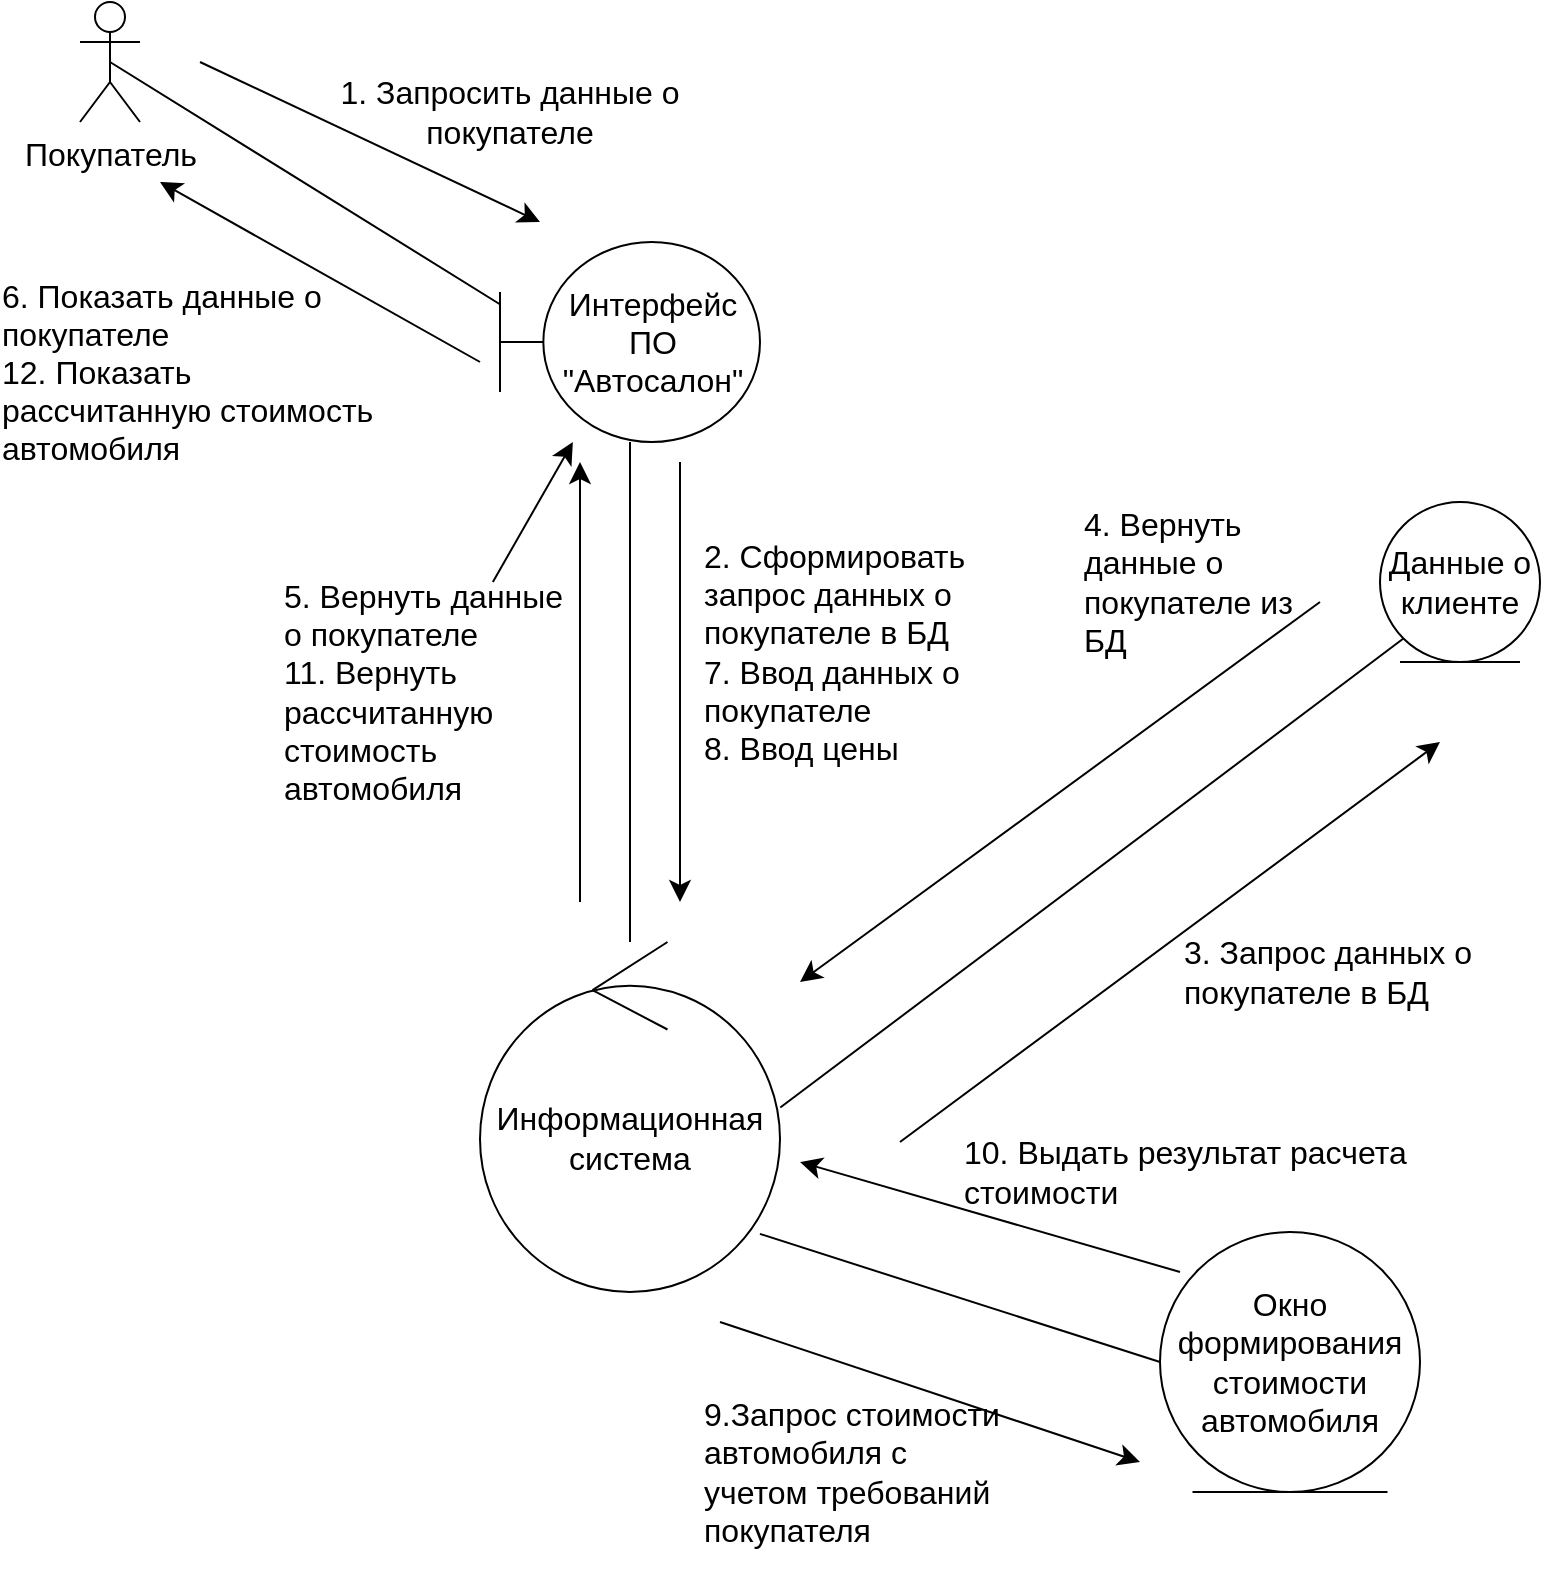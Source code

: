 <mxfile version="21.0.6" type="device"><diagram name="Страница 1" id="BSKgEl-xw70apYTrQlGU"><mxGraphModel dx="1432" dy="491" grid="1" gridSize="10" guides="1" tooltips="1" connect="1" arrows="1" fold="1" page="1" pageScale="1" pageWidth="827" pageHeight="1169" math="0" shadow="0"><root><mxCell id="0"/><mxCell id="1" parent="0"/><mxCell id="TWeIK7aoTLLiCQE-n-_X-1" value="Покупатель" style="shape=umlActor;verticalLabelPosition=bottom;verticalAlign=top;html=1;outlineConnect=0;fontSize=16;" parent="1" vertex="1"><mxGeometry x="69" y="70" width="30" height="60" as="geometry"/></mxCell><mxCell id="TWeIK7aoTLLiCQE-n-_X-4" value="Интерфейс ПО &quot;Автосалон&quot;" style="shape=umlBoundary;whiteSpace=wrap;html=1;fontSize=16;" parent="1" vertex="1"><mxGeometry x="279" y="190" width="130" height="100" as="geometry"/></mxCell><mxCell id="TWeIK7aoTLLiCQE-n-_X-5" value="Данные о клиенте" style="ellipse;shape=umlEntity;whiteSpace=wrap;html=1;fontSize=16;" parent="1" vertex="1"><mxGeometry x="719" y="320" width="80" height="80" as="geometry"/></mxCell><mxCell id="TWeIK7aoTLLiCQE-n-_X-6" value="Окно формирования стоимости автомобиля" style="ellipse;shape=umlEntity;whiteSpace=wrap;html=1;fontSize=16;" parent="1" vertex="1"><mxGeometry x="609" y="685" width="130" height="130" as="geometry"/></mxCell><mxCell id="TWeIK7aoTLLiCQE-n-_X-7" value="Информационная система" style="ellipse;shape=umlControl;whiteSpace=wrap;html=1;fontSize=16;" parent="1" vertex="1"><mxGeometry x="269" y="540" width="150" height="175" as="geometry"/></mxCell><mxCell id="TWeIK7aoTLLiCQE-n-_X-9" style="edgeStyle=none;curved=1;rounded=0;orthogonalLoop=1;jettySize=auto;html=1;fontSize=12;startSize=8;endSize=8;" parent="1" edge="1"><mxGeometry relative="1" as="geometry"><mxPoint x="369" y="300" as="sourcePoint"/><mxPoint x="369" y="520" as="targetPoint"/></mxGeometry></mxCell><mxCell id="TWeIK7aoTLLiCQE-n-_X-10" style="edgeStyle=none;curved=1;rounded=0;orthogonalLoop=1;jettySize=auto;html=1;fontSize=12;startSize=8;endSize=8;" parent="1" edge="1"><mxGeometry relative="1" as="geometry"><mxPoint x="319" y="520" as="sourcePoint"/><mxPoint x="319" y="300" as="targetPoint"/></mxGeometry></mxCell><mxCell id="TWeIK7aoTLLiCQE-n-_X-12" value="" style="endArrow=none;html=1;rounded=0;fontSize=12;startSize=8;endSize=8;curved=1;" parent="1" source="TWeIK7aoTLLiCQE-n-_X-7" target="TWeIK7aoTLLiCQE-n-_X-4" edge="1"><mxGeometry width="50" height="50" relative="1" as="geometry"><mxPoint x="279" y="450" as="sourcePoint"/><mxPoint x="359" y="300" as="targetPoint"/></mxGeometry></mxCell><mxCell id="TWeIK7aoTLLiCQE-n-_X-18" value="" style="edgeStyle=none;curved=1;rounded=0;orthogonalLoop=1;jettySize=auto;html=1;fontSize=12;startSize=8;endSize=8;" parent="1" source="TWeIK7aoTLLiCQE-n-_X-13" target="TWeIK7aoTLLiCQE-n-_X-4" edge="1"><mxGeometry relative="1" as="geometry"/></mxCell><mxCell id="TWeIK7aoTLLiCQE-n-_X-13" value="5. Вернуть данные о покупателе&lt;br&gt;11. Вернуть рассчитанную стоимость автомобиля" style="text;html=1;strokeColor=none;fillColor=none;align=left;verticalAlign=middle;whiteSpace=wrap;rounded=0;fontSize=16;" parent="1" vertex="1"><mxGeometry x="169" y="360" width="150" height="110" as="geometry"/></mxCell><mxCell id="TWeIK7aoTLLiCQE-n-_X-14" value="2. Сформировать запрос данных о покупателе в БД&lt;br&gt;7. Ввод данных о покупателе&lt;br&gt;8. Ввод цены" style="text;html=1;strokeColor=none;fillColor=none;align=left;verticalAlign=middle;whiteSpace=wrap;rounded=0;fontSize=16;" parent="1" vertex="1"><mxGeometry x="379" y="340" width="150" height="110" as="geometry"/></mxCell><mxCell id="TWeIK7aoTLLiCQE-n-_X-15" style="edgeStyle=none;curved=1;rounded=0;orthogonalLoop=1;jettySize=auto;html=1;fontSize=12;startSize=8;endSize=8;" parent="1" edge="1"><mxGeometry relative="1" as="geometry"><mxPoint x="129" y="100" as="sourcePoint"/><mxPoint x="299" y="180" as="targetPoint"/></mxGeometry></mxCell><mxCell id="TWeIK7aoTLLiCQE-n-_X-16" style="edgeStyle=none;curved=1;rounded=0;orthogonalLoop=1;jettySize=auto;html=1;fontSize=12;startSize=8;endSize=8;" parent="1" edge="1"><mxGeometry relative="1" as="geometry"><mxPoint x="269" y="250" as="sourcePoint"/><mxPoint x="109" y="160" as="targetPoint"/></mxGeometry></mxCell><mxCell id="TWeIK7aoTLLiCQE-n-_X-17" value="" style="endArrow=none;html=1;rounded=0;fontSize=12;startSize=8;endSize=8;curved=1;exitX=0.5;exitY=0.5;exitDx=0;exitDy=0;exitPerimeter=0;entryX=-0.002;entryY=0.31;entryDx=0;entryDy=0;entryPerimeter=0;" parent="1" source="TWeIK7aoTLLiCQE-n-_X-1" target="TWeIK7aoTLLiCQE-n-_X-4" edge="1"><mxGeometry width="50" height="50" relative="1" as="geometry"><mxPoint x="259" y="210" as="sourcePoint"/><mxPoint x="309" y="160" as="targetPoint"/></mxGeometry></mxCell><mxCell id="TWeIK7aoTLLiCQE-n-_X-19" value="1. Запросить данные о покупателе" style="text;html=1;strokeColor=none;fillColor=none;align=center;verticalAlign=middle;whiteSpace=wrap;rounded=0;fontSize=16;" parent="1" vertex="1"><mxGeometry x="189" y="110" width="190" height="30" as="geometry"/></mxCell><mxCell id="TWeIK7aoTLLiCQE-n-_X-20" value="&lt;div style=&quot;text-align: left;&quot;&gt;&lt;span style=&quot;background-color: initial;&quot;&gt;6. Показать данные о покупателе&lt;/span&gt;&lt;/div&gt;&lt;div style=&quot;text-align: left;&quot;&gt;&lt;span style=&quot;background-color: initial;&quot;&gt;12. Показать рассчитанную стоимость автомобиля&lt;/span&gt;&lt;/div&gt;" style="text;html=1;strokeColor=none;fillColor=none;align=center;verticalAlign=middle;whiteSpace=wrap;rounded=0;fontSize=16;" parent="1" vertex="1"><mxGeometry x="29" y="240" width="190" height="30" as="geometry"/></mxCell><mxCell id="TWeIK7aoTLLiCQE-n-_X-21" style="edgeStyle=none;curved=1;rounded=0;orthogonalLoop=1;jettySize=auto;html=1;fontSize=12;startSize=8;endSize=8;" parent="1" edge="1"><mxGeometry relative="1" as="geometry"><mxPoint x="689" y="370" as="sourcePoint"/><mxPoint x="429" y="560" as="targetPoint"/></mxGeometry></mxCell><mxCell id="TWeIK7aoTLLiCQE-n-_X-22" style="edgeStyle=none;curved=1;rounded=0;orthogonalLoop=1;jettySize=auto;html=1;fontSize=12;startSize=8;endSize=8;" parent="1" edge="1"><mxGeometry relative="1" as="geometry"><mxPoint x="479" y="640" as="sourcePoint"/><mxPoint x="749" y="440" as="targetPoint"/></mxGeometry></mxCell><mxCell id="TWeIK7aoTLLiCQE-n-_X-23" value="" style="endArrow=none;html=1;rounded=0;fontSize=12;startSize=8;endSize=8;curved=1;entryX=0;entryY=1;entryDx=0;entryDy=0;exitX=1.001;exitY=0.473;exitDx=0;exitDy=0;exitPerimeter=0;" parent="1" source="TWeIK7aoTLLiCQE-n-_X-7" target="TWeIK7aoTLLiCQE-n-_X-5" edge="1"><mxGeometry width="50" height="50" relative="1" as="geometry"><mxPoint x="499" y="730" as="sourcePoint"/><mxPoint x="549" y="680" as="targetPoint"/></mxGeometry></mxCell><mxCell id="TWeIK7aoTLLiCQE-n-_X-24" value="3. Запрос данных о покупателе в БД" style="text;html=1;strokeColor=none;fillColor=none;align=left;verticalAlign=middle;whiteSpace=wrap;rounded=0;fontSize=16;" parent="1" vertex="1"><mxGeometry x="619" y="500" width="150" height="110" as="geometry"/></mxCell><mxCell id="TWeIK7aoTLLiCQE-n-_X-25" value="4. Вернуть данные о покупателе из БД" style="text;html=1;strokeColor=none;fillColor=none;align=left;verticalAlign=middle;whiteSpace=wrap;rounded=0;fontSize=16;" parent="1" vertex="1"><mxGeometry x="569" y="305" width="130" height="110" as="geometry"/></mxCell><mxCell id="TWeIK7aoTLLiCQE-n-_X-26" style="edgeStyle=none;curved=1;rounded=0;orthogonalLoop=1;jettySize=auto;html=1;fontSize=12;startSize=8;endSize=8;" parent="1" edge="1"><mxGeometry relative="1" as="geometry"><mxPoint x="619" y="705" as="sourcePoint"/><mxPoint x="429" y="650" as="targetPoint"/></mxGeometry></mxCell><mxCell id="TWeIK7aoTLLiCQE-n-_X-27" style="edgeStyle=none;curved=1;rounded=0;orthogonalLoop=1;jettySize=auto;html=1;fontSize=12;startSize=8;endSize=8;" parent="1" edge="1"><mxGeometry relative="1" as="geometry"><mxPoint x="389" y="730" as="sourcePoint"/><mxPoint x="599" y="800" as="targetPoint"/></mxGeometry></mxCell><mxCell id="TWeIK7aoTLLiCQE-n-_X-28" value="" style="endArrow=none;html=1;rounded=0;fontSize=12;startSize=8;endSize=8;curved=1;entryX=0;entryY=0.5;entryDx=0;entryDy=0;exitX=0.933;exitY=0.834;exitDx=0;exitDy=0;exitPerimeter=0;" parent="1" source="TWeIK7aoTLLiCQE-n-_X-7" target="TWeIK7aoTLLiCQE-n-_X-6" edge="1"><mxGeometry width="50" height="50" relative="1" as="geometry"><mxPoint x="409" y="880" as="sourcePoint"/><mxPoint x="459" y="830" as="targetPoint"/></mxGeometry></mxCell><mxCell id="TWeIK7aoTLLiCQE-n-_X-29" value="9.Запрос стоимости автомобиля с учетом требований покупателя" style="text;html=1;strokeColor=none;fillColor=none;align=left;verticalAlign=middle;whiteSpace=wrap;rounded=0;fontSize=16;" parent="1" vertex="1"><mxGeometry x="379" y="750" width="150" height="110" as="geometry"/></mxCell><mxCell id="TWeIK7aoTLLiCQE-n-_X-30" value="10. Выдать результат расчета стоимости" style="text;html=1;strokeColor=none;fillColor=none;align=left;verticalAlign=middle;whiteSpace=wrap;rounded=0;fontSize=16;" parent="1" vertex="1"><mxGeometry x="509" y="600" width="280" height="110" as="geometry"/></mxCell></root></mxGraphModel></diagram></mxfile>